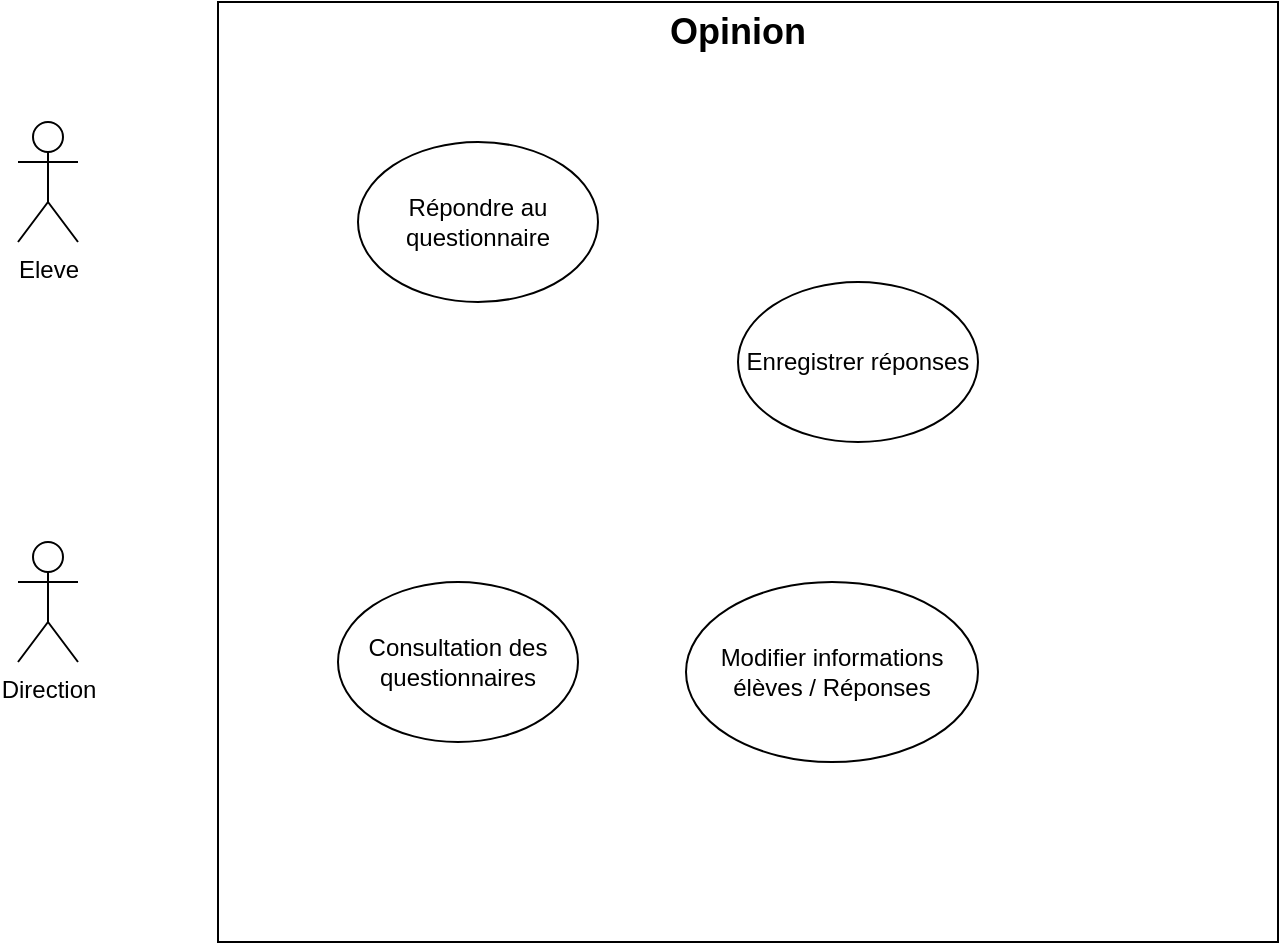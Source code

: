 <mxfile version="18.2.1" type="github">
  <diagram id="5mmHvfYfOejazv3EZza-" name="Page-1">
    <mxGraphModel dx="870" dy="626" grid="1" gridSize="10" guides="1" tooltips="1" connect="1" arrows="1" fold="1" page="1" pageScale="1" pageWidth="827" pageHeight="1169" math="0" shadow="0">
      <root>
        <mxCell id="0" />
        <mxCell id="1" parent="0" />
        <mxCell id="ZOq5uMk8Qgf5PJLFW93F-7" value="" style="rounded=0;whiteSpace=wrap;html=1;fillColor=none;shadow=0;" vertex="1" parent="1">
          <mxGeometry x="180" y="80" width="530" height="470" as="geometry" />
        </mxCell>
        <mxCell id="ZOq5uMk8Qgf5PJLFW93F-1" value="Direction&lt;br&gt;" style="shape=umlActor;verticalLabelPosition=bottom;verticalAlign=top;html=1;outlineConnect=0;" vertex="1" parent="1">
          <mxGeometry x="80" y="350" width="30" height="60" as="geometry" />
        </mxCell>
        <mxCell id="ZOq5uMk8Qgf5PJLFW93F-2" value="Eleve&lt;br&gt;" style="shape=umlActor;verticalLabelPosition=bottom;verticalAlign=top;html=1;outlineConnect=0;" vertex="1" parent="1">
          <mxGeometry x="80" y="140" width="30" height="60" as="geometry" />
        </mxCell>
        <mxCell id="ZOq5uMk8Qgf5PJLFW93F-3" value="Répondre au questionnaire" style="ellipse;whiteSpace=wrap;html=1;fillColor=none;" vertex="1" parent="1">
          <mxGeometry x="250" y="150" width="120" height="80" as="geometry" />
        </mxCell>
        <mxCell id="ZOq5uMk8Qgf5PJLFW93F-4" value="Enregistrer réponses" style="ellipse;whiteSpace=wrap;html=1;fillColor=none;" vertex="1" parent="1">
          <mxGeometry x="440" y="220" width="120" height="80" as="geometry" />
        </mxCell>
        <mxCell id="ZOq5uMk8Qgf5PJLFW93F-5" value="Modifier informations élèves / Réponses" style="ellipse;whiteSpace=wrap;html=1;fillColor=none;" vertex="1" parent="1">
          <mxGeometry x="414" y="370" width="146" height="90" as="geometry" />
        </mxCell>
        <mxCell id="ZOq5uMk8Qgf5PJLFW93F-6" value="Consultation des questionnaires" style="ellipse;whiteSpace=wrap;html=1;fillColor=none;" vertex="1" parent="1">
          <mxGeometry x="240" y="370" width="120" height="80" as="geometry" />
        </mxCell>
        <mxCell id="ZOq5uMk8Qgf5PJLFW93F-9" value="&lt;b&gt;&lt;font style=&quot;font-size: 18px;&quot;&gt;Opinion&lt;/font&gt;&lt;/b&gt;" style="text;html=1;strokeColor=none;fillColor=none;align=center;verticalAlign=middle;whiteSpace=wrap;rounded=0;shadow=0;" vertex="1" parent="1">
          <mxGeometry x="410" y="80" width="60" height="30" as="geometry" />
        </mxCell>
      </root>
    </mxGraphModel>
  </diagram>
</mxfile>
